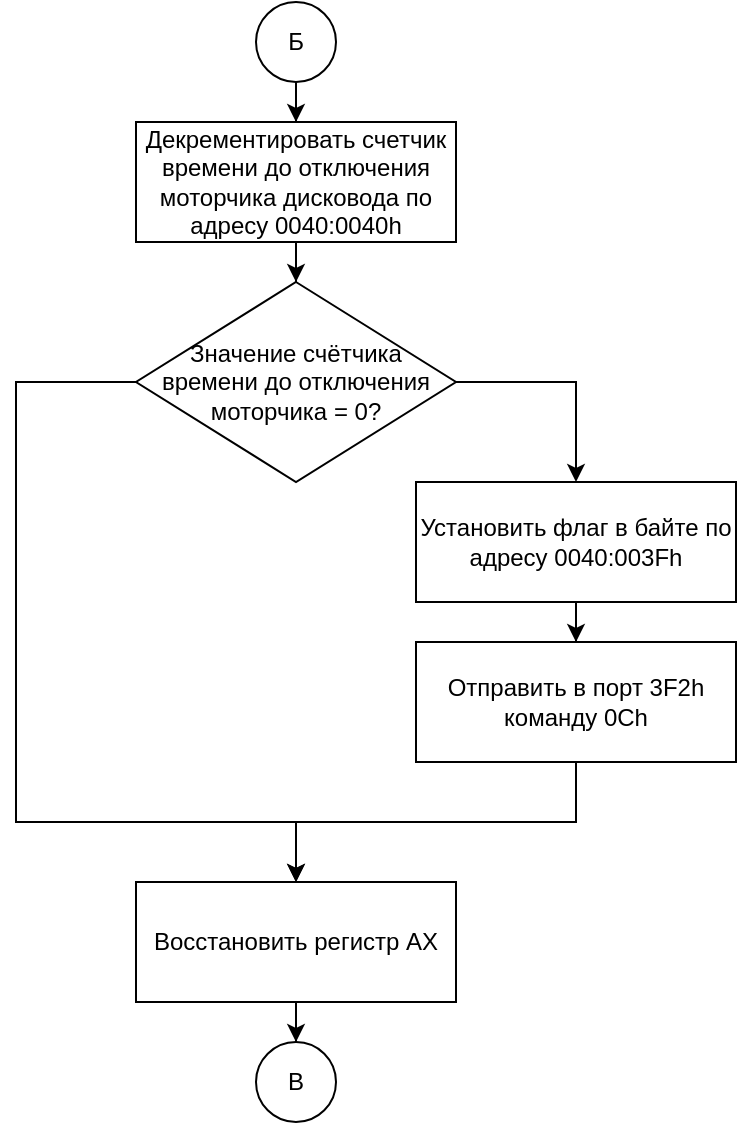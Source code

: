 <mxfile version="20.3.0" type="device"><diagram id="mG_pz_-GQXxHDfXWUq5Z" name="Страница 1"><mxGraphModel dx="1185" dy="688" grid="1" gridSize="10" guides="1" tooltips="1" connect="1" arrows="1" fold="1" page="1" pageScale="1" pageWidth="827" pageHeight="1169" math="0" shadow="0"><root><mxCell id="0"/><mxCell id="1" parent="0"/><mxCell id="CS_eSfeVrL5BRLZWzbhw-6" style="edgeStyle=orthogonalEdgeStyle;rounded=0;orthogonalLoop=1;jettySize=auto;html=1;" parent="1" source="CS_eSfeVrL5BRLZWzbhw-1" target="CS_eSfeVrL5BRLZWzbhw-2" edge="1"><mxGeometry relative="1" as="geometry"/></mxCell><mxCell id="CS_eSfeVrL5BRLZWzbhw-1" value="Б" style="ellipse;whiteSpace=wrap;html=1;aspect=fixed;strokeWidth=1;" parent="1" vertex="1"><mxGeometry x="400" y="40" width="40" height="40" as="geometry"/></mxCell><mxCell id="CS_eSfeVrL5BRLZWzbhw-9" style="edgeStyle=orthogonalEdgeStyle;rounded=0;orthogonalLoop=1;jettySize=auto;html=1;" parent="1" source="CS_eSfeVrL5BRLZWzbhw-2" target="CS_eSfeVrL5BRLZWzbhw-3" edge="1"><mxGeometry relative="1" as="geometry"/></mxCell><mxCell id="CS_eSfeVrL5BRLZWzbhw-2" value="Декрементировать счетчик времени&amp;nbsp;до отключения моторчика дисковода по адресу 0040:0040h" style="rounded=0;whiteSpace=wrap;html=1;" parent="1" vertex="1"><mxGeometry x="340" y="100" width="160" height="60" as="geometry"/></mxCell><mxCell id="CS_eSfeVrL5BRLZWzbhw-10" style="edgeStyle=orthogonalEdgeStyle;rounded=0;orthogonalLoop=1;jettySize=auto;html=1;" parent="1" source="CS_eSfeVrL5BRLZWzbhw-3" target="CS_eSfeVrL5BRLZWzbhw-4" edge="1"><mxGeometry relative="1" as="geometry"><Array as="points"><mxPoint x="560" y="230"/></Array></mxGeometry></mxCell><mxCell id="CS_eSfeVrL5BRLZWzbhw-14" style="edgeStyle=orthogonalEdgeStyle;rounded=0;orthogonalLoop=1;jettySize=auto;html=1;" parent="1" source="CS_eSfeVrL5BRLZWzbhw-3" target="CS_eSfeVrL5BRLZWzbhw-8" edge="1"><mxGeometry relative="1" as="geometry"><Array as="points"><mxPoint x="280" y="230"/><mxPoint x="280" y="450"/><mxPoint x="420" y="450"/></Array></mxGeometry></mxCell><mxCell id="CS_eSfeVrL5BRLZWzbhw-3" value="Значение счётчика времени&amp;nbsp;до отключения моторчика = 0?" style="strokeWidth=1;html=1;shape=mxgraph.flowchart.decision;whiteSpace=wrap;" parent="1" vertex="1"><mxGeometry x="340" y="180" width="160" height="100" as="geometry"/></mxCell><mxCell id="CS_eSfeVrL5BRLZWzbhw-11" style="edgeStyle=orthogonalEdgeStyle;rounded=0;orthogonalLoop=1;jettySize=auto;html=1;" parent="1" source="CS_eSfeVrL5BRLZWzbhw-4" target="CS_eSfeVrL5BRLZWzbhw-5" edge="1"><mxGeometry relative="1" as="geometry"/></mxCell><mxCell id="CS_eSfeVrL5BRLZWzbhw-4" value="Установить флаг в байте по адресу&amp;nbsp;0040:003Fh" style="rounded=0;whiteSpace=wrap;html=1;" parent="1" vertex="1"><mxGeometry x="480" y="280" width="160" height="60" as="geometry"/></mxCell><mxCell id="CS_eSfeVrL5BRLZWzbhw-12" style="edgeStyle=orthogonalEdgeStyle;rounded=0;orthogonalLoop=1;jettySize=auto;html=1;" parent="1" source="CS_eSfeVrL5BRLZWzbhw-5" target="CS_eSfeVrL5BRLZWzbhw-8" edge="1"><mxGeometry relative="1" as="geometry"/></mxCell><mxCell id="CS_eSfeVrL5BRLZWzbhw-5" value="Отправить в порт 3F2h команду&amp;nbsp;0Ch" style="rounded=0;whiteSpace=wrap;html=1;" parent="1" vertex="1"><mxGeometry x="480" y="360" width="160" height="60" as="geometry"/></mxCell><mxCell id="CS_eSfeVrL5BRLZWzbhw-16" style="edgeStyle=orthogonalEdgeStyle;rounded=0;orthogonalLoop=1;jettySize=auto;html=1;entryX=0.5;entryY=0;entryDx=0;entryDy=0;" parent="1" source="CS_eSfeVrL5BRLZWzbhw-8" target="CS_eSfeVrL5BRLZWzbhw-15" edge="1"><mxGeometry relative="1" as="geometry"/></mxCell><mxCell id="CS_eSfeVrL5BRLZWzbhw-8" value="Восстановить регистр AX" style="rounded=0;whiteSpace=wrap;html=1;" parent="1" vertex="1"><mxGeometry x="340" y="480" width="160" height="60" as="geometry"/></mxCell><mxCell id="CS_eSfeVrL5BRLZWzbhw-15" value="В" style="ellipse;whiteSpace=wrap;html=1;aspect=fixed;strokeWidth=1;" parent="1" vertex="1"><mxGeometry x="400" y="560" width="40" height="40" as="geometry"/></mxCell></root></mxGraphModel></diagram></mxfile>